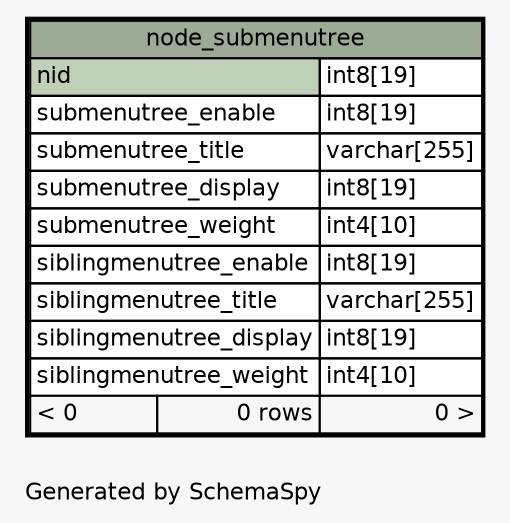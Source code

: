 // dot 2.30.1 on Mac OS X 10.8.3
// SchemaSpy rev 590
digraph "oneDegreeRelationshipsDiagram" {
  graph [
    rankdir="RL"
    bgcolor="#f7f7f7"
    label="\nGenerated by SchemaSpy"
    labeljust="l"
    nodesep="0.18"
    ranksep="0.46"
    fontname="Helvetica"
    fontsize="11"
  ];
  node [
    fontname="Helvetica"
    fontsize="11"
    shape="plaintext"
  ];
  edge [
    arrowsize="0.8"
  ];
  "node_submenutree" [
    label=<
    <TABLE BORDER="2" CELLBORDER="1" CELLSPACING="0" BGCOLOR="#ffffff">
      <TR><TD COLSPAN="3" BGCOLOR="#9bab96" ALIGN="CENTER">node_submenutree</TD></TR>
      <TR><TD PORT="nid" COLSPAN="2" BGCOLOR="#bed1b8" ALIGN="LEFT">nid</TD><TD PORT="nid.type" ALIGN="LEFT">int8[19]</TD></TR>
      <TR><TD PORT="submenutree_enable" COLSPAN="2" ALIGN="LEFT">submenutree_enable</TD><TD PORT="submenutree_enable.type" ALIGN="LEFT">int8[19]</TD></TR>
      <TR><TD PORT="submenutree_title" COLSPAN="2" ALIGN="LEFT">submenutree_title</TD><TD PORT="submenutree_title.type" ALIGN="LEFT">varchar[255]</TD></TR>
      <TR><TD PORT="submenutree_display" COLSPAN="2" ALIGN="LEFT">submenutree_display</TD><TD PORT="submenutree_display.type" ALIGN="LEFT">int8[19]</TD></TR>
      <TR><TD PORT="submenutree_weight" COLSPAN="2" ALIGN="LEFT">submenutree_weight</TD><TD PORT="submenutree_weight.type" ALIGN="LEFT">int4[10]</TD></TR>
      <TR><TD PORT="siblingmenutree_enable" COLSPAN="2" ALIGN="LEFT">siblingmenutree_enable</TD><TD PORT="siblingmenutree_enable.type" ALIGN="LEFT">int8[19]</TD></TR>
      <TR><TD PORT="siblingmenutree_title" COLSPAN="2" ALIGN="LEFT">siblingmenutree_title</TD><TD PORT="siblingmenutree_title.type" ALIGN="LEFT">varchar[255]</TD></TR>
      <TR><TD PORT="siblingmenutree_display" COLSPAN="2" ALIGN="LEFT">siblingmenutree_display</TD><TD PORT="siblingmenutree_display.type" ALIGN="LEFT">int8[19]</TD></TR>
      <TR><TD PORT="siblingmenutree_weight" COLSPAN="2" ALIGN="LEFT">siblingmenutree_weight</TD><TD PORT="siblingmenutree_weight.type" ALIGN="LEFT">int4[10]</TD></TR>
      <TR><TD ALIGN="LEFT" BGCOLOR="#f7f7f7">&lt; 0</TD><TD ALIGN="RIGHT" BGCOLOR="#f7f7f7">0 rows</TD><TD ALIGN="RIGHT" BGCOLOR="#f7f7f7">0 &gt;</TD></TR>
    </TABLE>>
    URL="node_submenutree.html"
    tooltip="node_submenutree"
  ];
}
